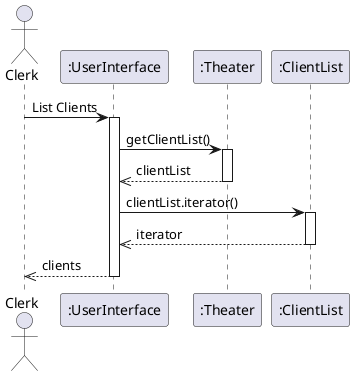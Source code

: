 @startuml

actor Clerk

Clerk -> ":UserInterface" : List Clients
activate ":UserInterface"

":UserInterface" -> ":Theater" : getClientList()
activate ":Theater"
":Theater" -->> ":UserInterface": clientList
deactivate ":Theater"
":UserInterface" -> ":ClientList": clientList.iterator()
activate ":ClientList"
":ClientList" -->> ":UserInterface": iterator
deactivate ":ClientList"
":UserInterface" -->> Clerk: clients
deactivate ":UserInterface"
@enduml